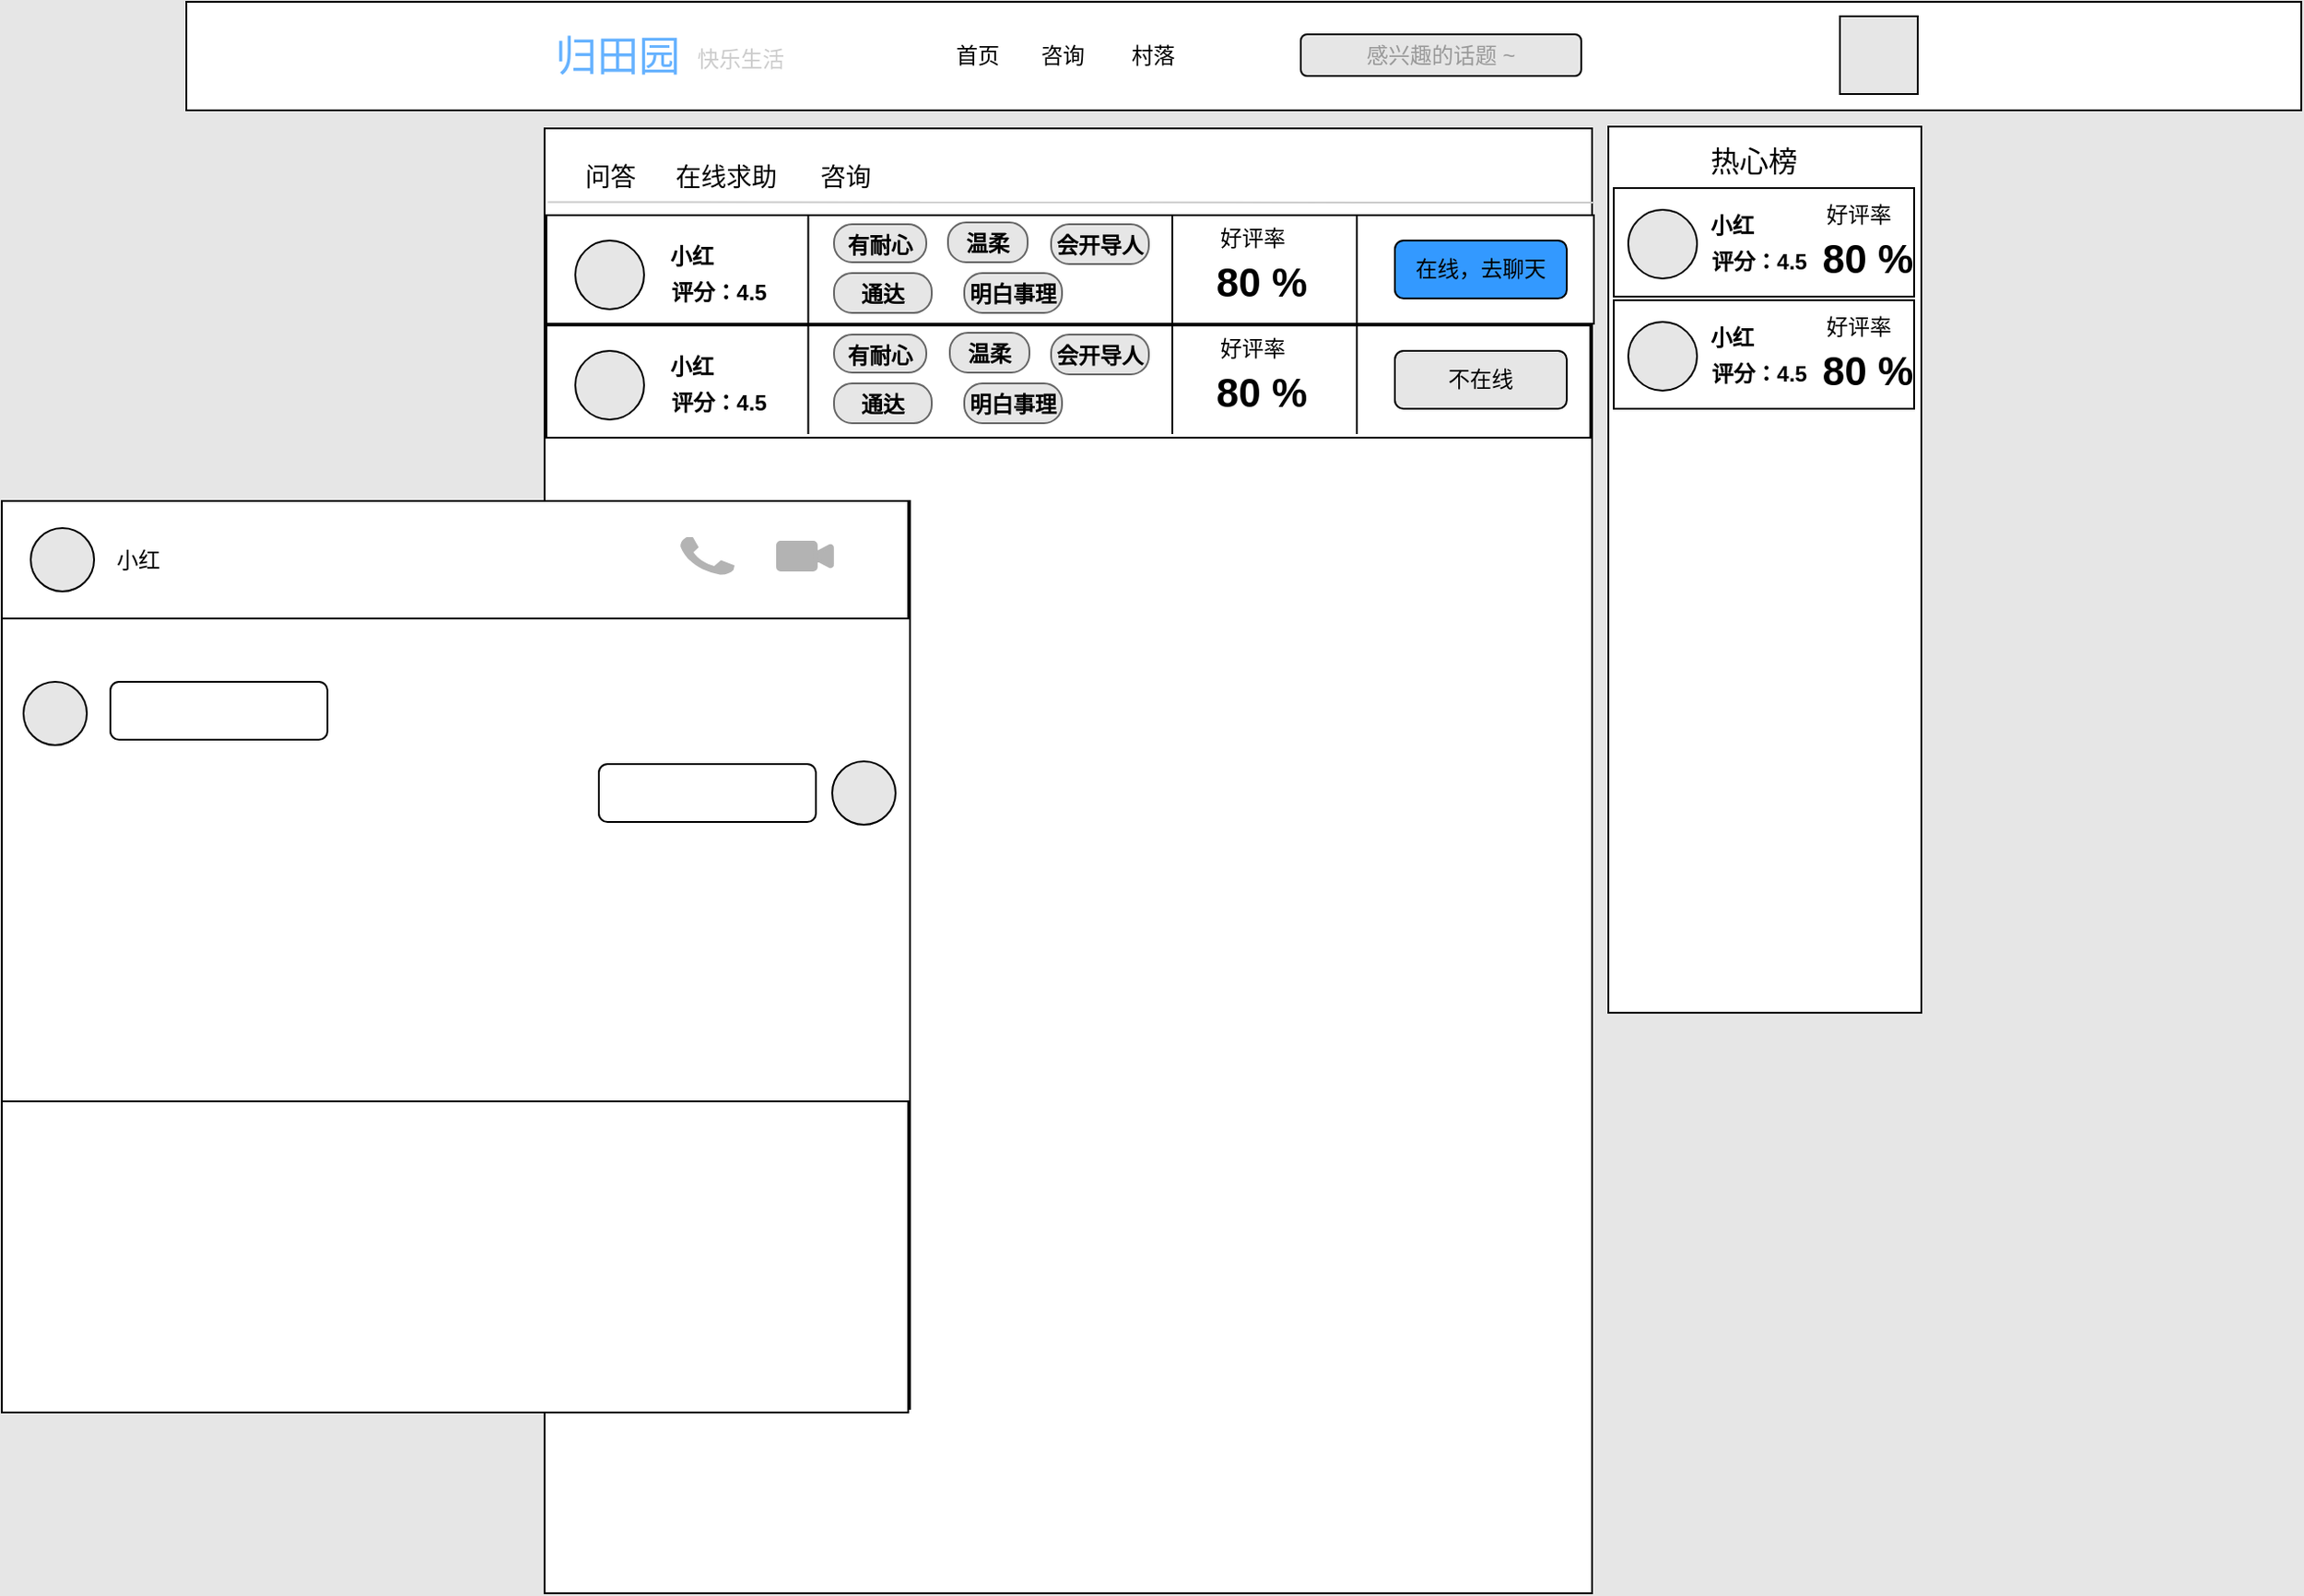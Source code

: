 <mxfile version="13.5.7" type="device"><diagram id="piDafpqhtRUU5qUU-vj8" name="在线求助"><mxGraphModel dx="2591" dy="822" grid="0" gridSize="10" guides="1" tooltips="1" connect="1" arrows="1" fold="1" page="1" pageScale="1" pageWidth="1169" pageHeight="1654" background="#E6E6E6" math="0" shadow="0"><root><mxCell id="0"/><mxCell id="1" parent="0"/><mxCell id="4H6VHfHg0_VMyvWA6L2f-11" value="" style="rounded=0;whiteSpace=wrap;html=1;fillColor=#FFFFFF;" vertex="1" parent="1"><mxGeometry x="198" y="70" width="579" height="810" as="geometry"/></mxCell><mxCell id="4H6VHfHg0_VMyvWA6L2f-66" value="" style="rounded=0;whiteSpace=wrap;html=1;fillColor=#FFFFFF;" vertex="1" parent="1"><mxGeometry x="199" y="179" width="577" height="62" as="geometry"/></mxCell><mxCell id="4H6VHfHg0_VMyvWA6L2f-1" value="" style="rounded=0;whiteSpace=wrap;html=1;" vertex="1" parent="1"><mxGeometry width="1169" height="60" as="geometry"/></mxCell><mxCell id="4H6VHfHg0_VMyvWA6L2f-3" value="&lt;font style=&quot;font-size: 23px&quot; color=&quot;#66b2ff&quot;&gt;归田园&lt;/font&gt;" style="text;html=1;resizable=0;autosize=1;align=center;verticalAlign=middle;points=[];fillColor=none;strokeColor=none;rounded=0;" vertex="1" parent="1"><mxGeometry x="198" y="19" width="79" height="22" as="geometry"/></mxCell><mxCell id="4H6VHfHg0_VMyvWA6L2f-4" value="&lt;font color=&quot;#cccccc&quot;&gt;快乐生活&lt;/font&gt;" style="text;html=1;resizable=0;autosize=1;align=center;verticalAlign=middle;points=[];fillColor=none;strokeColor=none;rounded=0;" vertex="1" parent="1"><mxGeometry x="277" y="23" width="58" height="18" as="geometry"/></mxCell><mxCell id="4H6VHfHg0_VMyvWA6L2f-5" value="首页" style="text;html=1;resizable=0;autosize=1;align=center;verticalAlign=middle;points=[];fillColor=none;strokeColor=none;rounded=0;" vertex="1" parent="1"><mxGeometry x="420" y="21" width="34" height="18" as="geometry"/></mxCell><mxCell id="4H6VHfHg0_VMyvWA6L2f-6" value="咨询" style="text;html=1;resizable=0;autosize=1;align=center;verticalAlign=middle;points=[];fillColor=none;strokeColor=none;rounded=0;" vertex="1" parent="1"><mxGeometry x="467" y="21" width="34" height="18" as="geometry"/></mxCell><mxCell id="4H6VHfHg0_VMyvWA6L2f-7" value="村落" style="text;html=1;resizable=0;autosize=1;align=center;verticalAlign=middle;points=[];fillColor=none;strokeColor=none;rounded=0;" vertex="1" parent="1"><mxGeometry x="517" y="21" width="34" height="18" as="geometry"/></mxCell><mxCell id="4H6VHfHg0_VMyvWA6L2f-8" value="&lt;font color=&quot;#999999&quot;&gt;感兴趣的话题 ~&lt;/font&gt;" style="rounded=1;whiteSpace=wrap;html=1;fillColor=#E6E6E6;" vertex="1" parent="1"><mxGeometry x="616" y="18" width="155" height="23" as="geometry"/></mxCell><mxCell id="4H6VHfHg0_VMyvWA6L2f-9" value="" style="whiteSpace=wrap;html=1;aspect=fixed;fillColor=#E6E6E6;" vertex="1" parent="1"><mxGeometry x="914" y="8" width="43" height="43" as="geometry"/></mxCell><mxCell id="4H6VHfHg0_VMyvWA6L2f-12" value="" style="rounded=0;whiteSpace=wrap;html=1;fillColor=#FFFFFF;" vertex="1" parent="1"><mxGeometry x="786" y="69" width="173" height="490" as="geometry"/></mxCell><mxCell id="4H6VHfHg0_VMyvWA6L2f-13" value="&lt;font style=&quot;font-size: 14px&quot;&gt;问答&lt;/font&gt;" style="text;html=1;resizable=0;autosize=1;align=center;verticalAlign=middle;points=[];fillColor=none;strokeColor=none;rounded=0;" vertex="1" parent="1"><mxGeometry x="215" y="87" width="38" height="19" as="geometry"/></mxCell><mxCell id="4H6VHfHg0_VMyvWA6L2f-14" value="&lt;font style=&quot;font-size: 14px&quot;&gt;在线求助&lt;/font&gt;" style="text;html=1;resizable=0;autosize=1;align=center;verticalAlign=middle;points=[];fillColor=none;strokeColor=none;rounded=0;" vertex="1" parent="1"><mxGeometry x="265" y="87" width="66" height="19" as="geometry"/></mxCell><mxCell id="4H6VHfHg0_VMyvWA6L2f-15" value="&lt;span style=&quot;font-size: 14px&quot;&gt;咨询&lt;/span&gt;" style="text;html=1;resizable=0;autosize=1;align=center;verticalAlign=middle;points=[];fillColor=none;strokeColor=none;rounded=0;" vertex="1" parent="1"><mxGeometry x="345" y="87" width="38" height="19" as="geometry"/></mxCell><mxCell id="4H6VHfHg0_VMyvWA6L2f-16" value="" style="endArrow=none;html=1;exitX=0.003;exitY=0.054;exitDx=0;exitDy=0;exitPerimeter=0;strokeColor=#CCCCCC;" edge="1" parent="1"><mxGeometry width="50" height="50" relative="1" as="geometry"><mxPoint x="199.737" y="110.74" as="sourcePoint"/><mxPoint x="778" y="111" as="targetPoint"/></mxGeometry></mxCell><mxCell id="4H6VHfHg0_VMyvWA6L2f-17" value="&lt;font style=&quot;font-size: 16px&quot;&gt;热心榜&lt;/font&gt;" style="text;html=1;resizable=0;autosize=1;align=center;verticalAlign=middle;points=[];fillColor=none;strokeColor=none;rounded=0;" vertex="1" parent="1"><mxGeometry x="837" y="78" width="58" height="19" as="geometry"/></mxCell><mxCell id="4H6VHfHg0_VMyvWA6L2f-18" value="" style="rounded=0;whiteSpace=wrap;html=1;fillColor=#FFFFFF;" vertex="1" parent="1"><mxGeometry x="199" y="118" width="579" height="60" as="geometry"/></mxCell><mxCell id="4H6VHfHg0_VMyvWA6L2f-19" value="" style="ellipse;whiteSpace=wrap;html=1;aspect=fixed;fillColor=#E6E6E6;" vertex="1" parent="1"><mxGeometry x="215" y="132" width="38" height="38" as="geometry"/></mxCell><mxCell id="4H6VHfHg0_VMyvWA6L2f-20" value="&lt;b&gt;小红&lt;/b&gt;" style="text;html=1;resizable=0;autosize=1;align=center;verticalAlign=middle;points=[];fillColor=none;strokeColor=none;rounded=0;" vertex="1" parent="1"><mxGeometry x="262" y="132" width="34" height="18" as="geometry"/></mxCell><mxCell id="4H6VHfHg0_VMyvWA6L2f-21" value="&lt;b&gt;评分：4.5&lt;/b&gt;" style="text;html=1;resizable=0;autosize=1;align=center;verticalAlign=middle;points=[];fillColor=none;strokeColor=none;rounded=0;" vertex="1" parent="1"><mxGeometry x="262" y="152" width="63" height="18" as="geometry"/></mxCell><mxCell id="4H6VHfHg0_VMyvWA6L2f-22" value="" style="endArrow=none;html=1;rounded=1;entryX=0.25;entryY=0;entryDx=0;entryDy=0;exitX=0.25;exitY=1;exitDx=0;exitDy=0;" edge="1" parent="1" source="4H6VHfHg0_VMyvWA6L2f-18" target="4H6VHfHg0_VMyvWA6L2f-18"><mxGeometry width="50" height="50" relative="1" as="geometry"><mxPoint x="329" y="178" as="sourcePoint"/><mxPoint x="379" y="128" as="targetPoint"/></mxGeometry></mxCell><mxCell id="4H6VHfHg0_VMyvWA6L2f-23" value="&lt;span style=&quot;font-size: 12px&quot;&gt;&lt;font color=&quot;#000000&quot;&gt;有耐心&lt;/font&gt;&lt;/span&gt;" style="strokeWidth=1;shadow=0;dashed=0;align=center;html=1;shape=mxgraph.mockup.buttons.button;strokeColor=#666666;fontColor=#ffffff;mainText=;buttonStyle=round;fontSize=17;fontStyle=1;whiteSpace=wrap;fillColor=#E6E6E6;" vertex="1" parent="1"><mxGeometry x="358" y="123" width="51" height="21" as="geometry"/></mxCell><mxCell id="4H6VHfHg0_VMyvWA6L2f-24" value="&lt;span style=&quot;font-size: 12px&quot;&gt;&lt;font color=&quot;#000000&quot;&gt;温柔&lt;/font&gt;&lt;/span&gt;" style="strokeWidth=1;shadow=0;dashed=0;align=center;html=1;shape=mxgraph.mockup.buttons.button;strokeColor=#666666;fontColor=#ffffff;mainText=;buttonStyle=round;fontSize=17;fontStyle=1;whiteSpace=wrap;fillColor=#E6E6E6;" vertex="1" parent="1"><mxGeometry x="421" y="122" width="44" height="22" as="geometry"/></mxCell><mxCell id="4H6VHfHg0_VMyvWA6L2f-25" value="&lt;span style=&quot;font-size: 12px&quot;&gt;&lt;font color=&quot;#000000&quot;&gt;会开导人&lt;/font&gt;&lt;/span&gt;" style="strokeWidth=1;shadow=0;dashed=0;align=center;html=1;shape=mxgraph.mockup.buttons.button;strokeColor=#666666;fontColor=#ffffff;mainText=;buttonStyle=round;fontSize=17;fontStyle=1;whiteSpace=wrap;fillColor=#E6E6E6;" vertex="1" parent="1"><mxGeometry x="478" y="123" width="54" height="22" as="geometry"/></mxCell><mxCell id="4H6VHfHg0_VMyvWA6L2f-26" value="&lt;font color=&quot;#000000&quot;&gt;&lt;span style=&quot;font-size: 12px&quot;&gt;通达&lt;/span&gt;&lt;/font&gt;" style="strokeWidth=1;shadow=0;dashed=0;align=center;html=1;shape=mxgraph.mockup.buttons.button;strokeColor=#666666;fontColor=#ffffff;mainText=;buttonStyle=round;fontSize=17;fontStyle=1;whiteSpace=wrap;fillColor=#E6E6E6;" vertex="1" parent="1"><mxGeometry x="358" y="150" width="54" height="22" as="geometry"/></mxCell><mxCell id="4H6VHfHg0_VMyvWA6L2f-27" value="&lt;font color=&quot;#000000&quot;&gt;&lt;span style=&quot;font-size: 12px&quot;&gt;明白事理&lt;/span&gt;&lt;/font&gt;" style="strokeWidth=1;shadow=0;dashed=0;align=center;html=1;shape=mxgraph.mockup.buttons.button;strokeColor=#666666;fontColor=#ffffff;mainText=;buttonStyle=round;fontSize=17;fontStyle=1;whiteSpace=wrap;fillColor=#E6E6E6;" vertex="1" parent="1"><mxGeometry x="430" y="150" width="54" height="22" as="geometry"/></mxCell><mxCell id="4H6VHfHg0_VMyvWA6L2f-28" value="" style="endArrow=none;html=1;rounded=1;entryX=0.25;entryY=0;entryDx=0;entryDy=0;exitX=0.25;exitY=1;exitDx=0;exitDy=0;" edge="1" parent="1"><mxGeometry width="50" height="50" relative="1" as="geometry"><mxPoint x="545" y="178" as="sourcePoint"/><mxPoint x="545.0" y="118" as="targetPoint"/></mxGeometry></mxCell><mxCell id="4H6VHfHg0_VMyvWA6L2f-29" value="好评率" style="text;html=1;resizable=0;autosize=1;align=center;verticalAlign=middle;points=[];fillColor=none;strokeColor=none;rounded=0;" vertex="1" parent="1"><mxGeometry x="566" y="122" width="46" height="18" as="geometry"/></mxCell><mxCell id="4H6VHfHg0_VMyvWA6L2f-30" value="&lt;b&gt;&lt;font style=&quot;font-size: 22px&quot;&gt;80 %&lt;/font&gt;&lt;/b&gt;" style="text;html=1;resizable=0;autosize=1;align=center;verticalAlign=middle;points=[];fillColor=none;strokeColor=none;rounded=0;" vertex="1" parent="1"><mxGeometry x="564" y="145" width="60" height="21" as="geometry"/></mxCell><mxCell id="4H6VHfHg0_VMyvWA6L2f-31" value="" style="endArrow=none;html=1;rounded=1;entryX=0.25;entryY=0;entryDx=0;entryDy=0;exitX=0.25;exitY=1;exitDx=0;exitDy=0;" edge="1" parent="1"><mxGeometry width="50" height="50" relative="1" as="geometry"><mxPoint x="647" y="178" as="sourcePoint"/><mxPoint x="647.0" y="118" as="targetPoint"/></mxGeometry></mxCell><mxCell id="4H6VHfHg0_VMyvWA6L2f-33" value="在线，去聊天" style="rounded=1;whiteSpace=wrap;html=1;fillColor=#3399FF;" vertex="1" parent="1"><mxGeometry x="668" y="132" width="95" height="32" as="geometry"/></mxCell><mxCell id="4H6VHfHg0_VMyvWA6L2f-52" value="" style="ellipse;whiteSpace=wrap;html=1;aspect=fixed;fillColor=#E6E6E6;" vertex="1" parent="1"><mxGeometry x="215" y="193" width="38" height="38" as="geometry"/></mxCell><mxCell id="4H6VHfHg0_VMyvWA6L2f-53" value="&lt;b&gt;小红&lt;/b&gt;" style="text;html=1;resizable=0;autosize=1;align=center;verticalAlign=middle;points=[];fillColor=none;strokeColor=none;rounded=0;" vertex="1" parent="1"><mxGeometry x="262" y="193" width="34" height="18" as="geometry"/></mxCell><mxCell id="4H6VHfHg0_VMyvWA6L2f-54" value="&lt;b&gt;评分：4.5&lt;/b&gt;" style="text;html=1;resizable=0;autosize=1;align=center;verticalAlign=middle;points=[];fillColor=none;strokeColor=none;rounded=0;" vertex="1" parent="1"><mxGeometry x="262" y="213" width="63" height="18" as="geometry"/></mxCell><mxCell id="4H6VHfHg0_VMyvWA6L2f-55" value="" style="endArrow=none;html=1;rounded=1;entryX=0.25;entryY=0;entryDx=0;entryDy=0;exitX=0.25;exitY=1;exitDx=0;exitDy=0;" edge="1" parent="1"><mxGeometry width="50" height="50" relative="1" as="geometry"><mxPoint x="343.75" y="239" as="sourcePoint"/><mxPoint x="343.75" y="179" as="targetPoint"/></mxGeometry></mxCell><mxCell id="4H6VHfHg0_VMyvWA6L2f-56" value="&lt;span style=&quot;font-size: 12px&quot;&gt;&lt;font color=&quot;#000000&quot;&gt;有耐心&lt;/font&gt;&lt;/span&gt;" style="strokeWidth=1;shadow=0;dashed=0;align=center;html=1;shape=mxgraph.mockup.buttons.button;strokeColor=#666666;fontColor=#ffffff;mainText=;buttonStyle=round;fontSize=17;fontStyle=1;whiteSpace=wrap;fillColor=#E6E6E6;" vertex="1" parent="1"><mxGeometry x="358" y="184" width="51" height="21" as="geometry"/></mxCell><mxCell id="4H6VHfHg0_VMyvWA6L2f-57" value="&lt;span style=&quot;font-size: 12px&quot;&gt;&lt;font color=&quot;#000000&quot;&gt;温柔&lt;/font&gt;&lt;/span&gt;" style="strokeWidth=1;shadow=0;dashed=0;align=center;html=1;shape=mxgraph.mockup.buttons.button;strokeColor=#666666;fontColor=#ffffff;mainText=;buttonStyle=round;fontSize=17;fontStyle=1;whiteSpace=wrap;fillColor=#E6E6E6;" vertex="1" parent="1"><mxGeometry x="422" y="183" width="44" height="22" as="geometry"/></mxCell><mxCell id="4H6VHfHg0_VMyvWA6L2f-58" value="&lt;span style=&quot;font-size: 12px&quot;&gt;&lt;font color=&quot;#000000&quot;&gt;会开导人&lt;/font&gt;&lt;/span&gt;" style="strokeWidth=1;shadow=0;dashed=0;align=center;html=1;shape=mxgraph.mockup.buttons.button;strokeColor=#666666;fontColor=#ffffff;mainText=;buttonStyle=round;fontSize=17;fontStyle=1;whiteSpace=wrap;fillColor=#E6E6E6;" vertex="1" parent="1"><mxGeometry x="478" y="184" width="54" height="22" as="geometry"/></mxCell><mxCell id="4H6VHfHg0_VMyvWA6L2f-59" value="&lt;font color=&quot;#000000&quot;&gt;&lt;span style=&quot;font-size: 12px&quot;&gt;通达&lt;/span&gt;&lt;/font&gt;" style="strokeWidth=1;shadow=0;dashed=0;align=center;html=1;shape=mxgraph.mockup.buttons.button;strokeColor=#666666;fontColor=#ffffff;mainText=;buttonStyle=round;fontSize=17;fontStyle=1;whiteSpace=wrap;fillColor=#E6E6E6;" vertex="1" parent="1"><mxGeometry x="358" y="211" width="54" height="22" as="geometry"/></mxCell><mxCell id="4H6VHfHg0_VMyvWA6L2f-60" value="&lt;font color=&quot;#000000&quot;&gt;&lt;span style=&quot;font-size: 12px&quot;&gt;明白事理&lt;/span&gt;&lt;/font&gt;" style="strokeWidth=1;shadow=0;dashed=0;align=center;html=1;shape=mxgraph.mockup.buttons.button;strokeColor=#666666;fontColor=#ffffff;mainText=;buttonStyle=round;fontSize=17;fontStyle=1;whiteSpace=wrap;fillColor=#E6E6E6;" vertex="1" parent="1"><mxGeometry x="430" y="211" width="54" height="22" as="geometry"/></mxCell><mxCell id="4H6VHfHg0_VMyvWA6L2f-61" value="" style="endArrow=none;html=1;rounded=1;entryX=0.25;entryY=0;entryDx=0;entryDy=0;exitX=0.25;exitY=1;exitDx=0;exitDy=0;" edge="1" parent="1"><mxGeometry width="50" height="50" relative="1" as="geometry"><mxPoint x="545" y="239" as="sourcePoint"/><mxPoint x="545.0" y="179" as="targetPoint"/></mxGeometry></mxCell><mxCell id="4H6VHfHg0_VMyvWA6L2f-62" value="好评率" style="text;html=1;resizable=0;autosize=1;align=center;verticalAlign=middle;points=[];fillColor=none;strokeColor=none;rounded=0;" vertex="1" parent="1"><mxGeometry x="566" y="183" width="46" height="18" as="geometry"/></mxCell><mxCell id="4H6VHfHg0_VMyvWA6L2f-63" value="&lt;b&gt;&lt;font style=&quot;font-size: 22px&quot;&gt;80 %&lt;/font&gt;&lt;/b&gt;" style="text;html=1;resizable=0;autosize=1;align=center;verticalAlign=middle;points=[];fillColor=none;strokeColor=none;rounded=0;" vertex="1" parent="1"><mxGeometry x="564" y="206" width="60" height="21" as="geometry"/></mxCell><mxCell id="4H6VHfHg0_VMyvWA6L2f-64" value="" style="endArrow=none;html=1;rounded=1;entryX=0.25;entryY=0;entryDx=0;entryDy=0;exitX=0.25;exitY=1;exitDx=0;exitDy=0;" edge="1" parent="1"><mxGeometry width="50" height="50" relative="1" as="geometry"><mxPoint x="647" y="239" as="sourcePoint"/><mxPoint x="647" y="179" as="targetPoint"/></mxGeometry></mxCell><mxCell id="4H6VHfHg0_VMyvWA6L2f-65" value="不在线" style="rounded=1;whiteSpace=wrap;html=1;fillColor=#E6E6E6;" vertex="1" parent="1"><mxGeometry x="668" y="193" width="95" height="32" as="geometry"/></mxCell><mxCell id="4H6VHfHg0_VMyvWA6L2f-67" value="" style="rounded=0;whiteSpace=wrap;html=1;fillColor=#FFFFFF;" vertex="1" parent="1"><mxGeometry x="789" y="103" width="166" height="60" as="geometry"/></mxCell><mxCell id="4H6VHfHg0_VMyvWA6L2f-68" value="" style="ellipse;whiteSpace=wrap;html=1;aspect=fixed;fillColor=#E6E6E6;" vertex="1" parent="1"><mxGeometry x="797" y="115" width="38" height="38" as="geometry"/></mxCell><mxCell id="4H6VHfHg0_VMyvWA6L2f-69" value="&lt;b&gt;小红&lt;/b&gt;" style="text;html=1;resizable=0;autosize=1;align=center;verticalAlign=middle;points=[];fillColor=none;strokeColor=none;rounded=0;" vertex="1" parent="1"><mxGeometry x="837" y="115" width="34" height="18" as="geometry"/></mxCell><mxCell id="4H6VHfHg0_VMyvWA6L2f-70" value="&lt;b&gt;评分：4.5&lt;/b&gt;" style="text;html=1;resizable=0;autosize=1;align=center;verticalAlign=middle;points=[];fillColor=none;strokeColor=none;rounded=0;" vertex="1" parent="1"><mxGeometry x="837" y="135" width="63" height="18" as="geometry"/></mxCell><mxCell id="4H6VHfHg0_VMyvWA6L2f-71" value="好评率" style="text;html=1;resizable=0;autosize=1;align=center;verticalAlign=middle;points=[];fillColor=none;strokeColor=none;rounded=0;" vertex="1" parent="1"><mxGeometry x="901" y="109" width="46" height="18" as="geometry"/></mxCell><mxCell id="4H6VHfHg0_VMyvWA6L2f-72" value="&lt;b&gt;&lt;font style=&quot;font-size: 22px&quot;&gt;80 %&lt;/font&gt;&lt;/b&gt;" style="text;html=1;resizable=0;autosize=1;align=center;verticalAlign=middle;points=[];fillColor=none;strokeColor=none;rounded=0;" vertex="1" parent="1"><mxGeometry x="899" y="132" width="60" height="21" as="geometry"/></mxCell><mxCell id="4H6VHfHg0_VMyvWA6L2f-73" value="" style="rounded=0;whiteSpace=wrap;html=1;fillColor=#FFFFFF;" vertex="1" parent="1"><mxGeometry x="789" y="165" width="166" height="60" as="geometry"/></mxCell><mxCell id="4H6VHfHg0_VMyvWA6L2f-74" value="" style="ellipse;whiteSpace=wrap;html=1;aspect=fixed;fillColor=#E6E6E6;" vertex="1" parent="1"><mxGeometry x="797" y="177" width="38" height="38" as="geometry"/></mxCell><mxCell id="4H6VHfHg0_VMyvWA6L2f-75" value="&lt;b&gt;小红&lt;/b&gt;" style="text;html=1;resizable=0;autosize=1;align=center;verticalAlign=middle;points=[];fillColor=none;strokeColor=none;rounded=0;" vertex="1" parent="1"><mxGeometry x="837" y="177" width="34" height="18" as="geometry"/></mxCell><mxCell id="4H6VHfHg0_VMyvWA6L2f-76" value="&lt;b&gt;评分：4.5&lt;/b&gt;" style="text;html=1;resizable=0;autosize=1;align=center;verticalAlign=middle;points=[];fillColor=none;strokeColor=none;rounded=0;" vertex="1" parent="1"><mxGeometry x="837" y="197" width="63" height="18" as="geometry"/></mxCell><mxCell id="4H6VHfHg0_VMyvWA6L2f-77" value="好评率" style="text;html=1;resizable=0;autosize=1;align=center;verticalAlign=middle;points=[];fillColor=none;strokeColor=none;rounded=0;" vertex="1" parent="1"><mxGeometry x="901" y="171" width="46" height="18" as="geometry"/></mxCell><mxCell id="4H6VHfHg0_VMyvWA6L2f-78" value="&lt;b&gt;&lt;font style=&quot;font-size: 22px&quot;&gt;80 %&lt;/font&gt;&lt;/b&gt;" style="text;html=1;resizable=0;autosize=1;align=center;verticalAlign=middle;points=[];fillColor=none;strokeColor=none;rounded=0;" vertex="1" parent="1"><mxGeometry x="899" y="194" width="60" height="21" as="geometry"/></mxCell><mxCell id="4H6VHfHg0_VMyvWA6L2f-79" value="" style="whiteSpace=wrap;html=1;aspect=fixed;fillColor=#FFFFFF;" vertex="1" parent="1"><mxGeometry x="-102" y="276" width="502" height="502" as="geometry"/></mxCell><mxCell id="4H6VHfHg0_VMyvWA6L2f-81" value="" style="rounded=0;whiteSpace=wrap;html=1;fillColor=#FFFFFF;" vertex="1" parent="1"><mxGeometry x="-102" y="276" width="501" height="65" as="geometry"/></mxCell><mxCell id="4H6VHfHg0_VMyvWA6L2f-82" value="" style="ellipse;whiteSpace=wrap;html=1;aspect=fixed;fillColor=#E6E6E6;" vertex="1" parent="1"><mxGeometry x="-86" y="291" width="35" height="35" as="geometry"/></mxCell><mxCell id="4H6VHfHg0_VMyvWA6L2f-83" value="小红" style="text;html=1;resizable=0;autosize=1;align=center;verticalAlign=middle;points=[];fillColor=none;strokeColor=none;rounded=0;" vertex="1" parent="1"><mxGeometry x="-44" y="299.5" width="34" height="18" as="geometry"/></mxCell><mxCell id="4H6VHfHg0_VMyvWA6L2f-84" value="" style="dashed=0;outlineConnect=0;html=1;align=center;labelPosition=center;verticalLabelPosition=bottom;verticalAlign=top;shape=mxgraph.weblogos.phone;strokeColor=none;fillColor=#B3B3B3;" vertex="1" parent="1"><mxGeometry x="273" y="296" width="30" height="21" as="geometry"/></mxCell><mxCell id="4H6VHfHg0_VMyvWA6L2f-85" value="" style="html=1;verticalLabelPosition=bottom;align=center;labelBackgroundColor=#ffffff;verticalAlign=top;strokeWidth=2;shadow=0;dashed=0;shape=mxgraph.ios7.icons.video_conversation;fillColor=#B3B3B3;strokeColor=#B3B3B3;" vertex="1" parent="1"><mxGeometry x="327" y="299" width="30" height="15" as="geometry"/></mxCell><mxCell id="4H6VHfHg0_VMyvWA6L2f-86" value="" style="rounded=0;whiteSpace=wrap;html=1;fillColor=#FFFFFF;" vertex="1" parent="1"><mxGeometry x="-102" y="608" width="501" height="172" as="geometry"/></mxCell><mxCell id="4H6VHfHg0_VMyvWA6L2f-87" value="" style="ellipse;whiteSpace=wrap;html=1;aspect=fixed;fillColor=#E6E6E6;" vertex="1" parent="1"><mxGeometry x="-90" y="376" width="35" height="35" as="geometry"/></mxCell><mxCell id="4H6VHfHg0_VMyvWA6L2f-88" value="" style="rounded=1;whiteSpace=wrap;html=1;strokeColor=#000000;fillColor=#FFFFFF;" vertex="1" parent="1"><mxGeometry x="-42" y="376" width="120" height="32" as="geometry"/></mxCell><mxCell id="4H6VHfHg0_VMyvWA6L2f-89" value="" style="ellipse;whiteSpace=wrap;html=1;aspect=fixed;fillColor=#E6E6E6;" vertex="1" parent="1"><mxGeometry x="357" y="420" width="35" height="35" as="geometry"/></mxCell><mxCell id="4H6VHfHg0_VMyvWA6L2f-90" value="" style="rounded=1;whiteSpace=wrap;html=1;strokeColor=#000000;fillColor=#FFFFFF;" vertex="1" parent="1"><mxGeometry x="228" y="421.5" width="120" height="32" as="geometry"/></mxCell></root></mxGraphModel></diagram></mxfile>